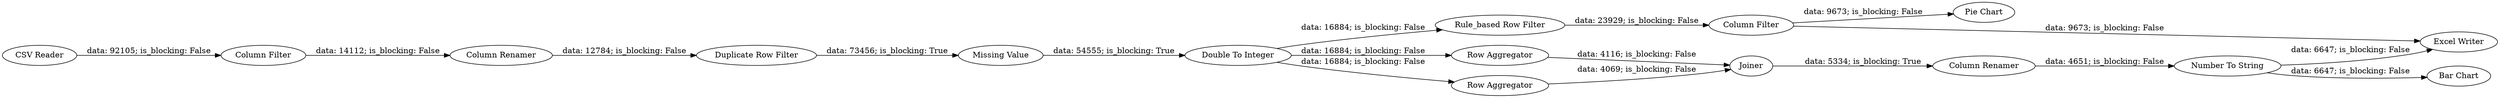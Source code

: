 digraph {
	"-2986774083912479614_12" [label="Number To String"]
	"-2986774083912479614_2" [label="Column Filter"]
	"-2986774083912479614_10" [label=Joiner]
	"-2986774083912479614_11" [label="Bar Chart"]
	"-2986774083912479614_16" [label="Column Filter"]
	"-2986774083912479614_5" [label="Duplicate Row Filter"]
	"-2986774083912479614_17" [label="Pie Chart"]
	"-2986774083912479614_3" [label="Column Renamer"]
	"-2986774083912479614_8" [label="Double To Integer"]
	"-2986774083912479614_14" [label="Excel Writer"]
	"-2986774083912479614_15" [label="Rule_based Row Filter"]
	"-2986774083912479614_9" [label="Row Aggregator"]
	"-2986774083912479614_6" [label="Row Aggregator"]
	"-2986774083912479614_13" [label="Column Renamer"]
	"-2986774083912479614_4" [label="Missing Value"]
	"-2986774083912479614_1" [label="CSV Reader"]
	"-2986774083912479614_16" -> "-2986774083912479614_14" [label="data: 9673; is_blocking: False"]
	"-2986774083912479614_6" -> "-2986774083912479614_10" [label="data: 4069; is_blocking: False"]
	"-2986774083912479614_3" -> "-2986774083912479614_5" [label="data: 12784; is_blocking: False"]
	"-2986774083912479614_9" -> "-2986774083912479614_10" [label="data: 4116; is_blocking: False"]
	"-2986774083912479614_12" -> "-2986774083912479614_14" [label="data: 6647; is_blocking: False"]
	"-2986774083912479614_4" -> "-2986774083912479614_8" [label="data: 54555; is_blocking: True"]
	"-2986774083912479614_8" -> "-2986774083912479614_9" [label="data: 16884; is_blocking: False"]
	"-2986774083912479614_13" -> "-2986774083912479614_12" [label="data: 4651; is_blocking: False"]
	"-2986774083912479614_16" -> "-2986774083912479614_17" [label="data: 9673; is_blocking: False"]
	"-2986774083912479614_2" -> "-2986774083912479614_3" [label="data: 14112; is_blocking: False"]
	"-2986774083912479614_5" -> "-2986774083912479614_4" [label="data: 73456; is_blocking: True"]
	"-2986774083912479614_8" -> "-2986774083912479614_15" [label="data: 16884; is_blocking: False"]
	"-2986774083912479614_12" -> "-2986774083912479614_11" [label="data: 6647; is_blocking: False"]
	"-2986774083912479614_10" -> "-2986774083912479614_13" [label="data: 5334; is_blocking: True"]
	"-2986774083912479614_15" -> "-2986774083912479614_16" [label="data: 23929; is_blocking: False"]
	"-2986774083912479614_1" -> "-2986774083912479614_2" [label="data: 92105; is_blocking: False"]
	"-2986774083912479614_8" -> "-2986774083912479614_6" [label="data: 16884; is_blocking: False"]
	rankdir=LR
}
